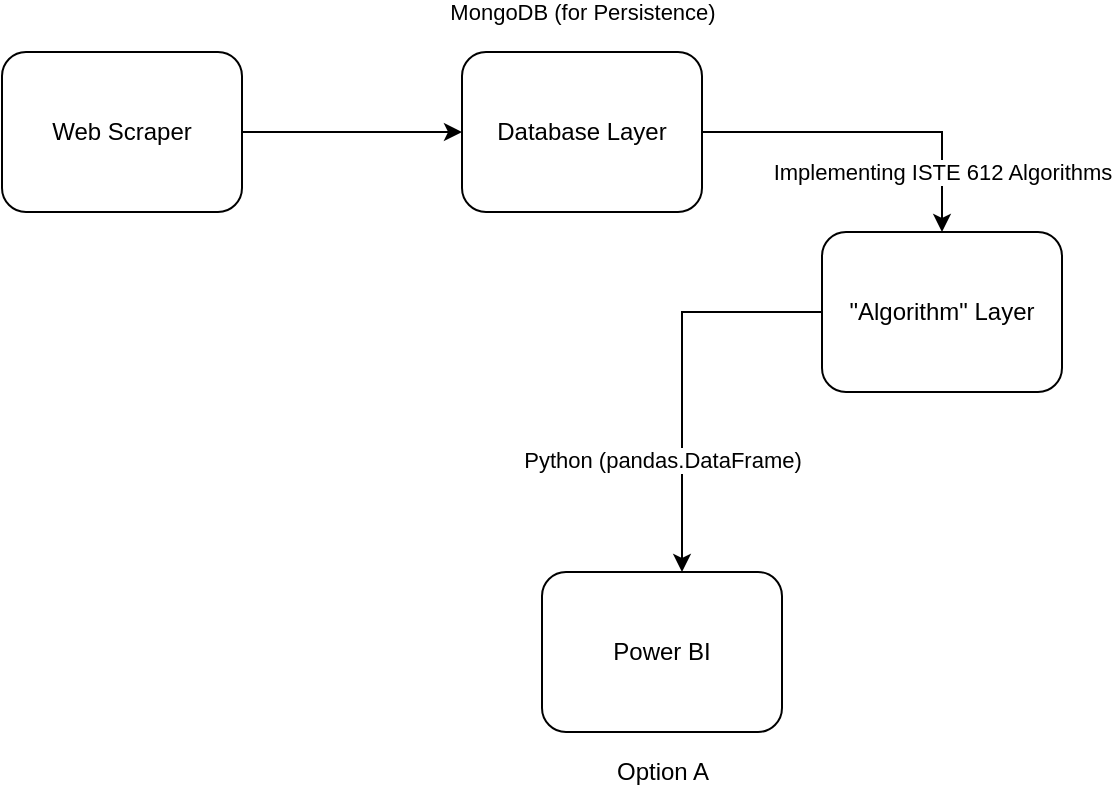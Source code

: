 <mxfile>
    <diagram id="73utSOMPowLe8q3o0h0M" name="Page-1">
        <mxGraphModel dx="1029" dy="830" grid="1" gridSize="10" guides="1" tooltips="1" connect="1" arrows="1" fold="1" page="1" pageScale="1" pageWidth="850" pageHeight="1100" math="0" shadow="0">
            <root>
                <mxCell id="0"/>
                <mxCell id="1" parent="0"/>
                <mxCell id="9hfM5ltIJWPIcJ2tP9vn-3" value="" style="edgeStyle=orthogonalEdgeStyle;rounded=0;orthogonalLoop=1;jettySize=auto;html=1;" parent="1" source="9hfM5ltIJWPIcJ2tP9vn-1" target="9hfM5ltIJWPIcJ2tP9vn-2" edge="1">
                    <mxGeometry relative="1" as="geometry"/>
                </mxCell>
                <mxCell id="9hfM5ltIJWPIcJ2tP9vn-12" value="MongoDB (for Persistence)" style="edgeLabel;html=1;align=center;verticalAlign=middle;resizable=0;points=[];" parent="9hfM5ltIJWPIcJ2tP9vn-3" vertex="1" connectable="0">
                    <mxGeometry x="-0.107" y="2" relative="1" as="geometry">
                        <mxPoint x="121" y="-58" as="offset"/>
                    </mxGeometry>
                </mxCell>
                <mxCell id="9hfM5ltIJWPIcJ2tP9vn-1" value="Web Scraper" style="rounded=1;whiteSpace=wrap;html=1;" parent="1" vertex="1">
                    <mxGeometry x="70" y="140" width="120" height="80" as="geometry"/>
                </mxCell>
                <mxCell id="9hfM5ltIJWPIcJ2tP9vn-5" value="" style="edgeStyle=orthogonalEdgeStyle;rounded=0;orthogonalLoop=1;jettySize=auto;html=1;" parent="1" source="9hfM5ltIJWPIcJ2tP9vn-2" target="9hfM5ltIJWPIcJ2tP9vn-4" edge="1">
                    <mxGeometry relative="1" as="geometry"/>
                </mxCell>
                <mxCell id="9hfM5ltIJWPIcJ2tP9vn-11" value="Implementing ISTE 612 Algorithms" style="edgeLabel;html=1;align=center;verticalAlign=middle;resizable=0;points=[];" parent="9hfM5ltIJWPIcJ2tP9vn-5" vertex="1" connectable="0">
                    <mxGeometry x="0.094" y="2" relative="1" as="geometry">
                        <mxPoint x="27" y="22" as="offset"/>
                    </mxGeometry>
                </mxCell>
                <mxCell id="9hfM5ltIJWPIcJ2tP9vn-2" value="Database Layer" style="rounded=1;whiteSpace=wrap;html=1;" parent="1" vertex="1">
                    <mxGeometry x="300" y="140" width="120" height="80" as="geometry"/>
                </mxCell>
                <mxCell id="9hfM5ltIJWPIcJ2tP9vn-7" value="" style="edgeStyle=orthogonalEdgeStyle;rounded=0;orthogonalLoop=1;jettySize=auto;html=1;exitX=0;exitY=0.5;exitDx=0;exitDy=0;" parent="1" source="9hfM5ltIJWPIcJ2tP9vn-4" edge="1">
                    <mxGeometry relative="1" as="geometry">
                        <mxPoint x="450" y="270" as="sourcePoint"/>
                        <mxPoint x="410" y="400" as="targetPoint"/>
                        <Array as="points">
                            <mxPoint x="410" y="270"/>
                        </Array>
                    </mxGeometry>
                </mxCell>
                <mxCell id="9hfM5ltIJWPIcJ2tP9vn-16" value="Python (pandas.DataFrame)" style="edgeLabel;html=1;align=center;verticalAlign=middle;resizable=0;points=[];" parent="9hfM5ltIJWPIcJ2tP9vn-7" vertex="1" connectable="0">
                    <mxGeometry x="-0.059" relative="1" as="geometry">
                        <mxPoint x="-10" y="50" as="offset"/>
                    </mxGeometry>
                </mxCell>
                <mxCell id="9hfM5ltIJWPIcJ2tP9vn-4" value="&quot;Algorithm&quot; Layer" style="rounded=1;whiteSpace=wrap;html=1;" parent="1" vertex="1">
                    <mxGeometry x="480" y="230" width="120" height="80" as="geometry"/>
                </mxCell>
                <mxCell id="9hfM5ltIJWPIcJ2tP9vn-6" value="Power BI" style="rounded=1;whiteSpace=wrap;html=1;" parent="1" vertex="1">
                    <mxGeometry x="340" y="400" width="120" height="80" as="geometry"/>
                </mxCell>
                <mxCell id="9hfM5ltIJWPIcJ2tP9vn-17" value="Option A" style="text;html=1;align=center;verticalAlign=middle;resizable=0;points=[];autosize=1;strokeColor=none;" parent="1" vertex="1">
                    <mxGeometry x="370" y="490" width="60" height="20" as="geometry"/>
                </mxCell>
            </root>
        </mxGraphModel>
    </diagram>
</mxfile>
